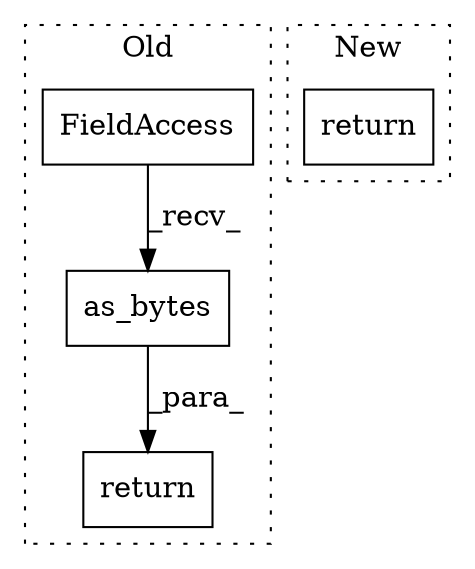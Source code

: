 digraph G {
subgraph cluster0 {
1 [label="as_bytes" a="32" s="519,532" l="9,1" shape="box"];
3 [label="FieldAccess" a="22" s="491" l="10" shape="box"];
4 [label="return" a="41" s="484" l="7" shape="box"];
label = "Old";
style="dotted";
}
subgraph cluster1 {
2 [label="return" a="41" s="369" l="7" shape="box"];
label = "New";
style="dotted";
}
1 -> 4 [label="_para_"];
3 -> 1 [label="_recv_"];
}